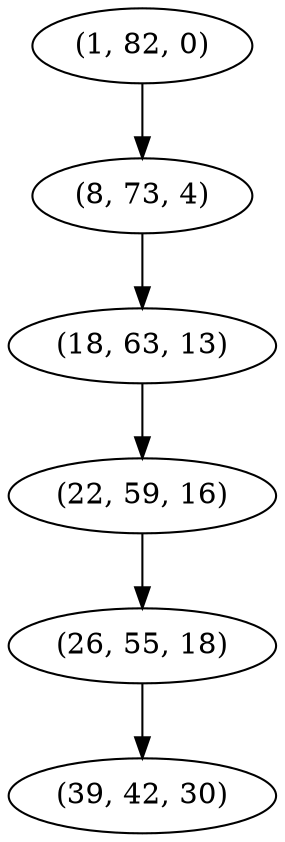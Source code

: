 digraph tree {
    "(1, 82, 0)";
    "(8, 73, 4)";
    "(18, 63, 13)";
    "(22, 59, 16)";
    "(26, 55, 18)";
    "(39, 42, 30)";
    "(1, 82, 0)" -> "(8, 73, 4)";
    "(8, 73, 4)" -> "(18, 63, 13)";
    "(18, 63, 13)" -> "(22, 59, 16)";
    "(22, 59, 16)" -> "(26, 55, 18)";
    "(26, 55, 18)" -> "(39, 42, 30)";
}
